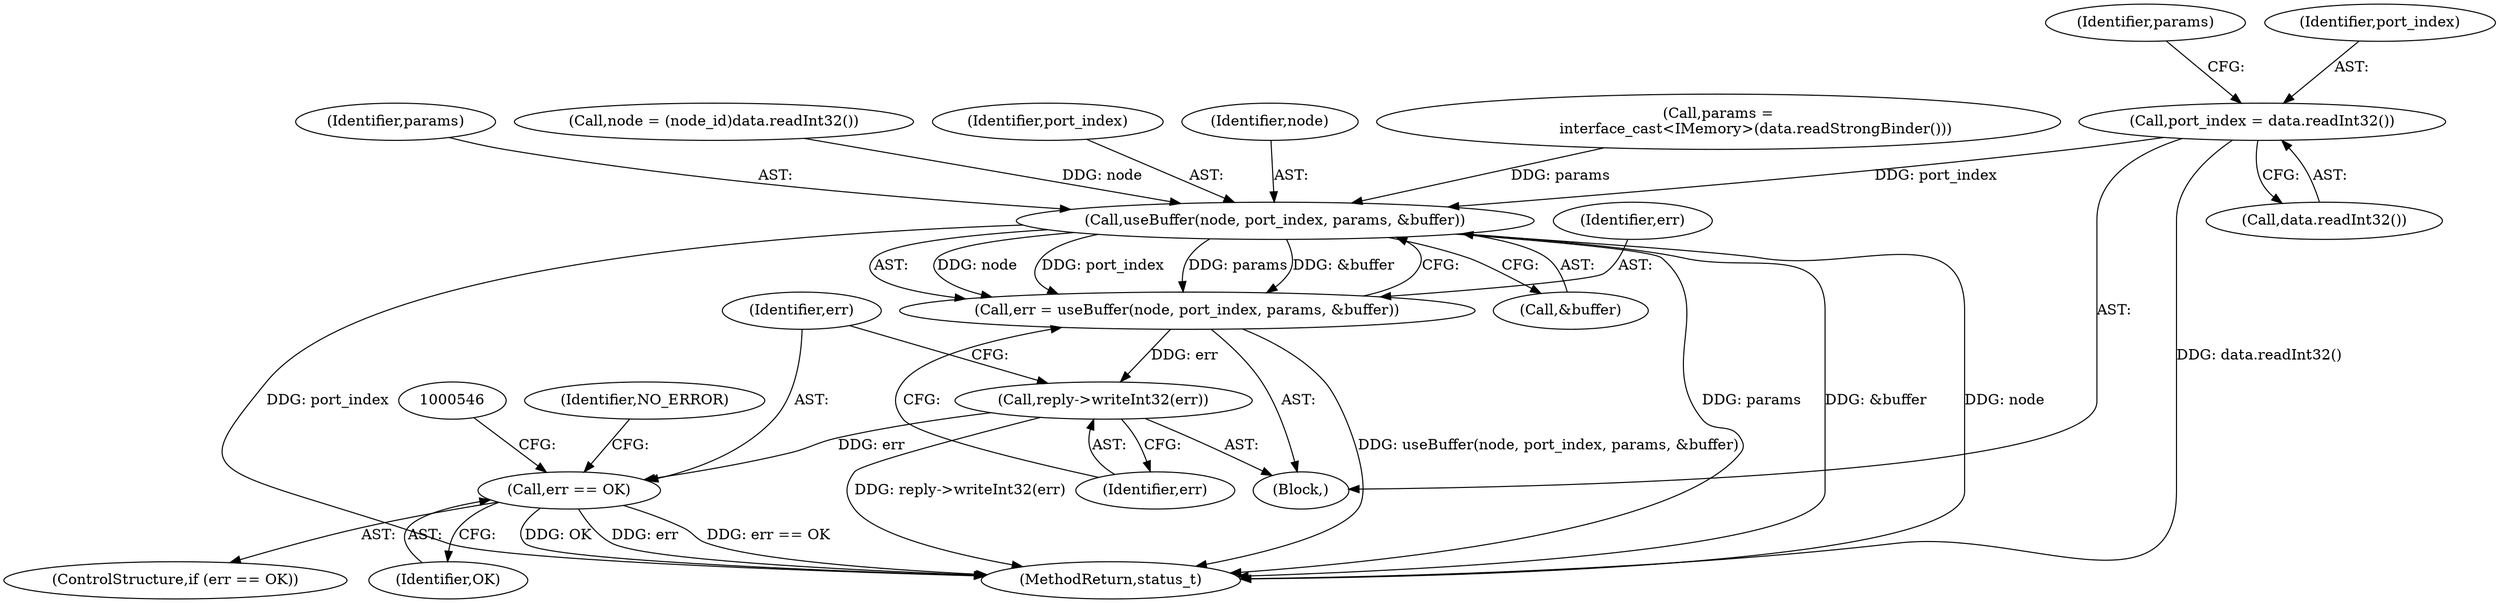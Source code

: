 digraph "0_Android_1171e7c047bf79e7c93342bb6a812c9edd86aa84@API" {
"1000516" [label="(Call,port_index = data.readInt32())"];
"1000531" [label="(Call,useBuffer(node, port_index, params, &buffer))"];
"1000529" [label="(Call,err = useBuffer(node, port_index, params, &buffer))"];
"1000537" [label="(Call,reply->writeInt32(err))"];
"1000540" [label="(Call,err == OK)"];
"1000533" [label="(Identifier,port_index)"];
"1000504" [label="(Block,)"];
"1000516" [label="(Call,port_index = data.readInt32())"];
"1000541" [label="(Identifier,err)"];
"1000539" [label="(ControlStructure,if (err == OK))"];
"1000532" [label="(Identifier,node)"];
"1000537" [label="(Call,reply->writeInt32(err))"];
"1000540" [label="(Call,err == OK)"];
"1000531" [label="(Call,useBuffer(node, port_index, params, &buffer))"];
"1000529" [label="(Call,err = useBuffer(node, port_index, params, &buffer))"];
"1001075" [label="(MethodReturn,status_t)"];
"1000518" [label="(Call,data.readInt32())"];
"1000549" [label="(Identifier,NO_ERROR)"];
"1000542" [label="(Identifier,OK)"];
"1000520" [label="(Call,params =\n                interface_cast<IMemory>(data.readStrongBinder()))"];
"1000521" [label="(Identifier,params)"];
"1000530" [label="(Identifier,err)"];
"1000517" [label="(Identifier,port_index)"];
"1000538" [label="(Identifier,err)"];
"1000534" [label="(Identifier,params)"];
"1000535" [label="(Call,&buffer)"];
"1000510" [label="(Call,node = (node_id)data.readInt32())"];
"1000516" -> "1000504"  [label="AST: "];
"1000516" -> "1000518"  [label="CFG: "];
"1000517" -> "1000516"  [label="AST: "];
"1000518" -> "1000516"  [label="AST: "];
"1000521" -> "1000516"  [label="CFG: "];
"1000516" -> "1001075"  [label="DDG: data.readInt32()"];
"1000516" -> "1000531"  [label="DDG: port_index"];
"1000531" -> "1000529"  [label="AST: "];
"1000531" -> "1000535"  [label="CFG: "];
"1000532" -> "1000531"  [label="AST: "];
"1000533" -> "1000531"  [label="AST: "];
"1000534" -> "1000531"  [label="AST: "];
"1000535" -> "1000531"  [label="AST: "];
"1000529" -> "1000531"  [label="CFG: "];
"1000531" -> "1001075"  [label="DDG: port_index"];
"1000531" -> "1001075"  [label="DDG: params"];
"1000531" -> "1001075"  [label="DDG: &buffer"];
"1000531" -> "1001075"  [label="DDG: node"];
"1000531" -> "1000529"  [label="DDG: node"];
"1000531" -> "1000529"  [label="DDG: port_index"];
"1000531" -> "1000529"  [label="DDG: params"];
"1000531" -> "1000529"  [label="DDG: &buffer"];
"1000510" -> "1000531"  [label="DDG: node"];
"1000520" -> "1000531"  [label="DDG: params"];
"1000529" -> "1000504"  [label="AST: "];
"1000530" -> "1000529"  [label="AST: "];
"1000538" -> "1000529"  [label="CFG: "];
"1000529" -> "1001075"  [label="DDG: useBuffer(node, port_index, params, &buffer)"];
"1000529" -> "1000537"  [label="DDG: err"];
"1000537" -> "1000504"  [label="AST: "];
"1000537" -> "1000538"  [label="CFG: "];
"1000538" -> "1000537"  [label="AST: "];
"1000541" -> "1000537"  [label="CFG: "];
"1000537" -> "1001075"  [label="DDG: reply->writeInt32(err)"];
"1000537" -> "1000540"  [label="DDG: err"];
"1000540" -> "1000539"  [label="AST: "];
"1000540" -> "1000542"  [label="CFG: "];
"1000541" -> "1000540"  [label="AST: "];
"1000542" -> "1000540"  [label="AST: "];
"1000546" -> "1000540"  [label="CFG: "];
"1000549" -> "1000540"  [label="CFG: "];
"1000540" -> "1001075"  [label="DDG: err == OK"];
"1000540" -> "1001075"  [label="DDG: OK"];
"1000540" -> "1001075"  [label="DDG: err"];
}
